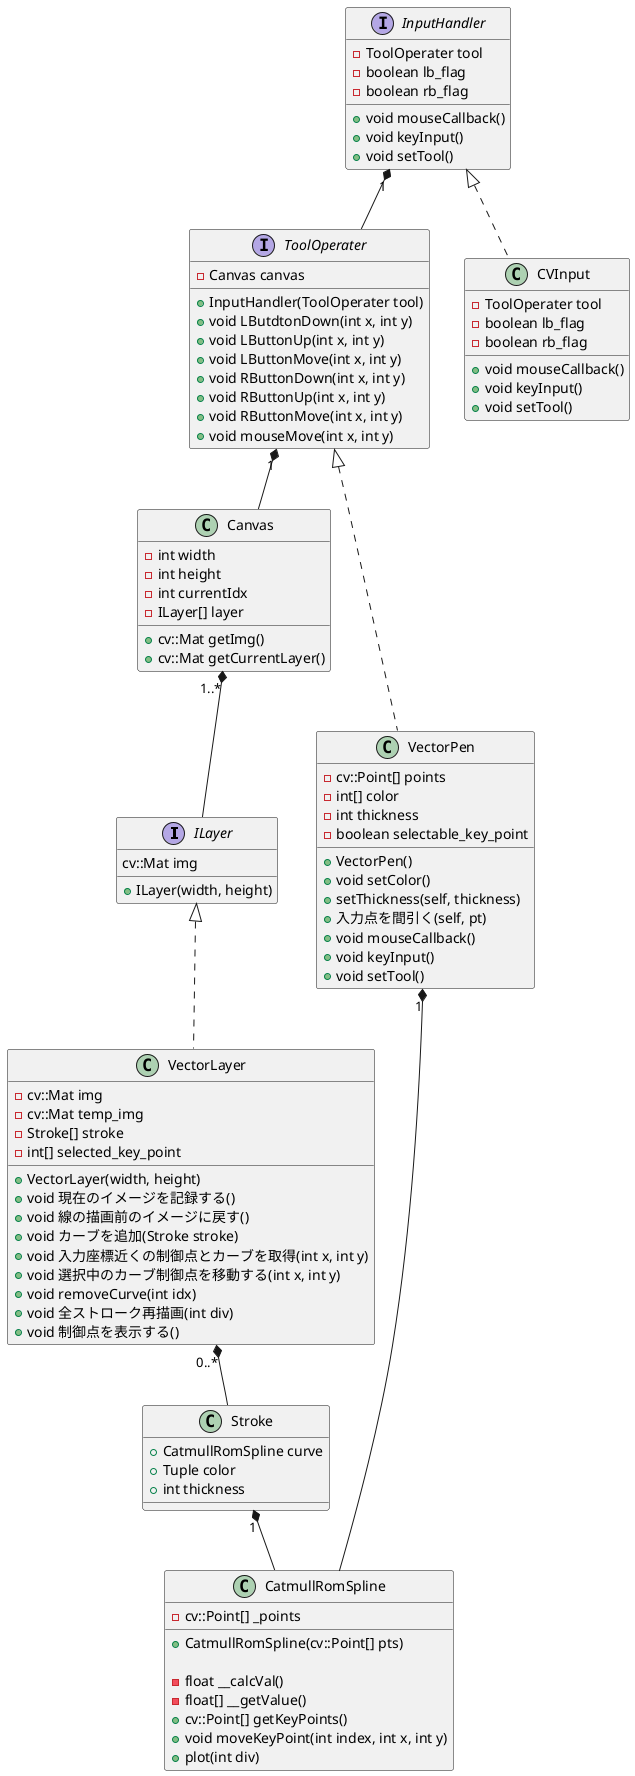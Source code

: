 @startuml


interface ILayer{
    cv::Mat img
    +ILayer(width, height)
}
interface ToolOperater{
    -Canvas canvas
    +InputHandler(ToolOperater tool)
    +void LButdtonDown(int x, int y)
    +void LButtonUp(int x, int y)
    +void LButtonMove(int x, int y)
    +void RButtonDown(int x, int y)
    +void RButtonUp(int x, int y)
    +void RButtonMove(int x, int y)
    +void mouseMove(int x, int y)

}
interface InputHandler{
    -ToolOperater tool
    -boolean lb_flag
    -boolean rb_flag
    
    +void mouseCallback()
    +void keyInput()
    +void setTool()
}


class Canvas{
    -int width
    -int height
    -int currentIdx
    -ILayer[] layer
    
    +cv::Mat getImg()
    +cv::Mat getCurrentLayer()
}

class Stroke{
    +CatmullRomSpline curve
    +Tuple color
    +int thickness
}

class VectorLayer implements ILayer {
    -cv::Mat img
    -cv::Mat temp_img
    -Stroke[] stroke
    -int[] selected_key_point
    
    +VectorLayer(width, height)
    +void 現在のイメージを記録する()
    +void 線の描画前のイメージに戻す()
    +void カーブを追加(Stroke stroke)
    +void 入力座標近くの制御点とカーブを取得(int x, int y)
    +void 選択中のカーブ制御点を移動する(int x, int y)
    +void removeCurve(int idx)
    +void 全ストローク再描画(int div)
    +void 制御点を表示する()
}

class VectorPen implements ToolOperater {
    
    -cv::Point[] points
    -int[] color
    -int thickness
    -boolean selectable_key_point
    
    +VectorPen()
    +void setColor()
    +setThickness(self, thickness)
    +入力点を間引く(self, pt)
    +void mouseCallback()
    +void keyInput()
    +void setTool()
    
    
}

class CVInput implements InputHandler {
    -ToolOperater tool
    -boolean lb_flag
    -boolean rb_flag
    
    +void mouseCallback()
    +void keyInput()
    +void setTool()
}

class CatmullRomSpline{
    -cv::Point[] _points
    
    
    +CatmullRomSpline(cv::Point[] pts)
    
    -float __calcVal()
    -float[] __getValue()
    +cv::Point[] getKeyPoints()
    +void moveKeyPoint(int index, int x, int y)
    +plot(int div)
}

Canvas "1..*" *-- ILayer
InputHandler "1" *-- ToolOperater
ToolOperater "1" *-- Canvas
VectorLayer "0..*" *-- Stroke

VectorPen "1" *-- CatmullRomSpline
Stroke "1" *-- CatmullRomSpline



@enduml